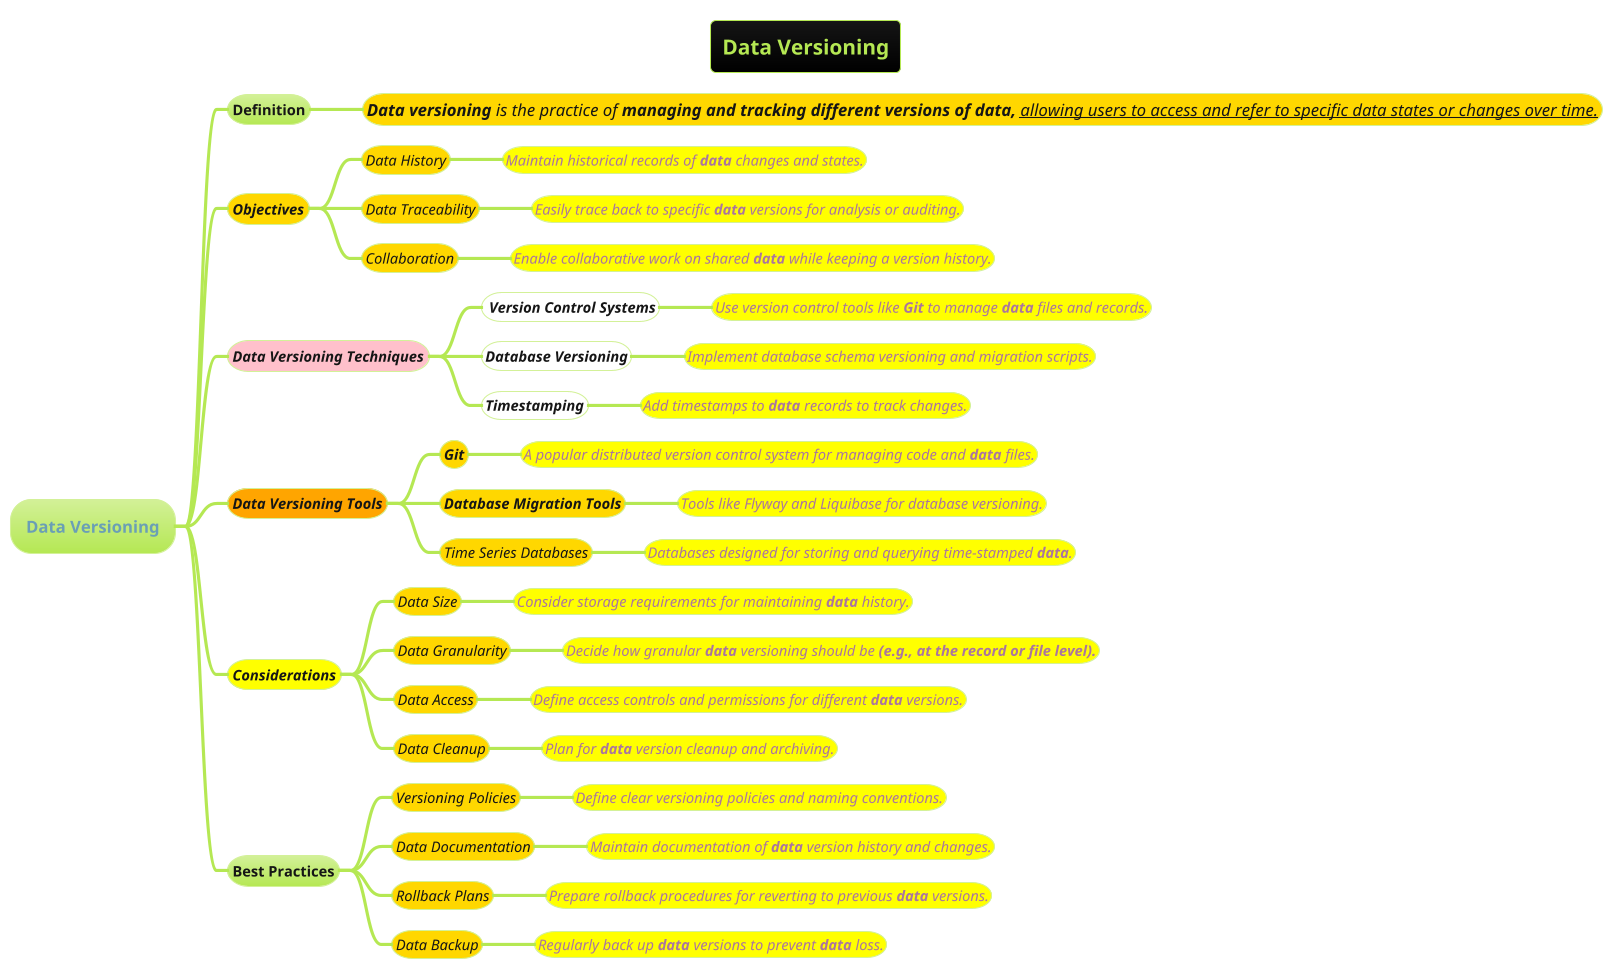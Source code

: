 @startmindmap
title Data Versioning
!theme hacker

* Data Versioning
** Definition
***[#gold] ====<size:14><size:16>**Data versioning** is the practice of **managing and tracking different versions of data,** __allowing users to access and refer to specific data states or changes over time.__

**[#gold] ====Objectives
***[#gold] ====<size:14>Data History
****[#yellow] ====<size:14>Maintain historical records of **data** changes and states.
***[#gold] ====<size:14>Data Traceability
****[#yellow] ====<size:14>Easily trace back to specific **data** versions for analysis or auditing.
***[#gold] ====<size:14>Collaboration
****[#yellow] ====<size:14>Enable collaborative work on shared **data** while keeping a version history.

**[#pink] ====Data Versioning Techniques
***[#white] ====<size:14> **Version Control Systems**
****[#yellow] ====<size:14>Use version control tools like **Git** to manage **data** files and records.

***[#white] ====<size:14>**Database Versioning**
****[#yellow] ====<size:14>Implement database schema versioning and migration scripts.

***[#white] ====<size:14>**Timestamping**
****[#yellow] ====<size:14>Add timestamps to **data** records to track changes.

**[#orange] ====Data Versioning Tools
***[#gold] ====<size:14>**Git**
****[#yellow] ====<size:14>A popular distributed version control system for managing code and **data** files.

***[#gold] ====<size:14>**Database Migration Tools**
****[#yellow] ====<size:14>Tools like Flyway and Liquibase for database versioning.

***[#gold] ====<size:14>Time Series Databases
****[#yellow] ====<size:14>Databases designed for storing and querying time-stamped **data**.

**[#yellow] ====Considerations
***[#gold] ====<size:14>Data Size
****[#yellow] ====<size:14>Consider storage requirements for maintaining **data** history.

***[#gold] ====<size:14>Data Granularity
****[#yellow] ====<size:14>Decide how granular **data** versioning should be **(e.g., at the record or file level).**

***[#gold] ====<size:14>Data Access
****[#yellow] ====<size:14>Define access controls and permissions for different **data** versions.

***[#gold] ====<size:14>Data Cleanup
****[#yellow] ====<size:14>Plan for **data** version cleanup and archiving.

** Best Practices
***[#gold] ====<size:14>Versioning Policies
****[#yellow] ====<size:14>Define clear versioning policies and naming conventions.

***[#gold] ====<size:14>Data Documentation
****[#yellow] ====<size:14>Maintain documentation of **data** version history and changes.

***[#gold] ====<size:14>Rollback Plans
****[#yellow] ====<size:14>Prepare rollback procedures for reverting to previous **data** versions.

***[#gold] ====<size:14>Data Backup
****[#yellow] ====<size:14>Regularly back up **data** versions to prevent **data** loss.

@endmindmap
